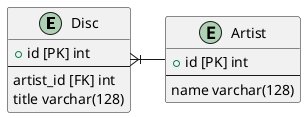 @startuml erd
entity Disc {
  + id [PK] int
  --
  artist_id [FK] int
  title varchar(128)
}


entity Artist {
  + id [PK] int
  --
  name varchar(128)
}

Disc }|- Artist
@enduml
